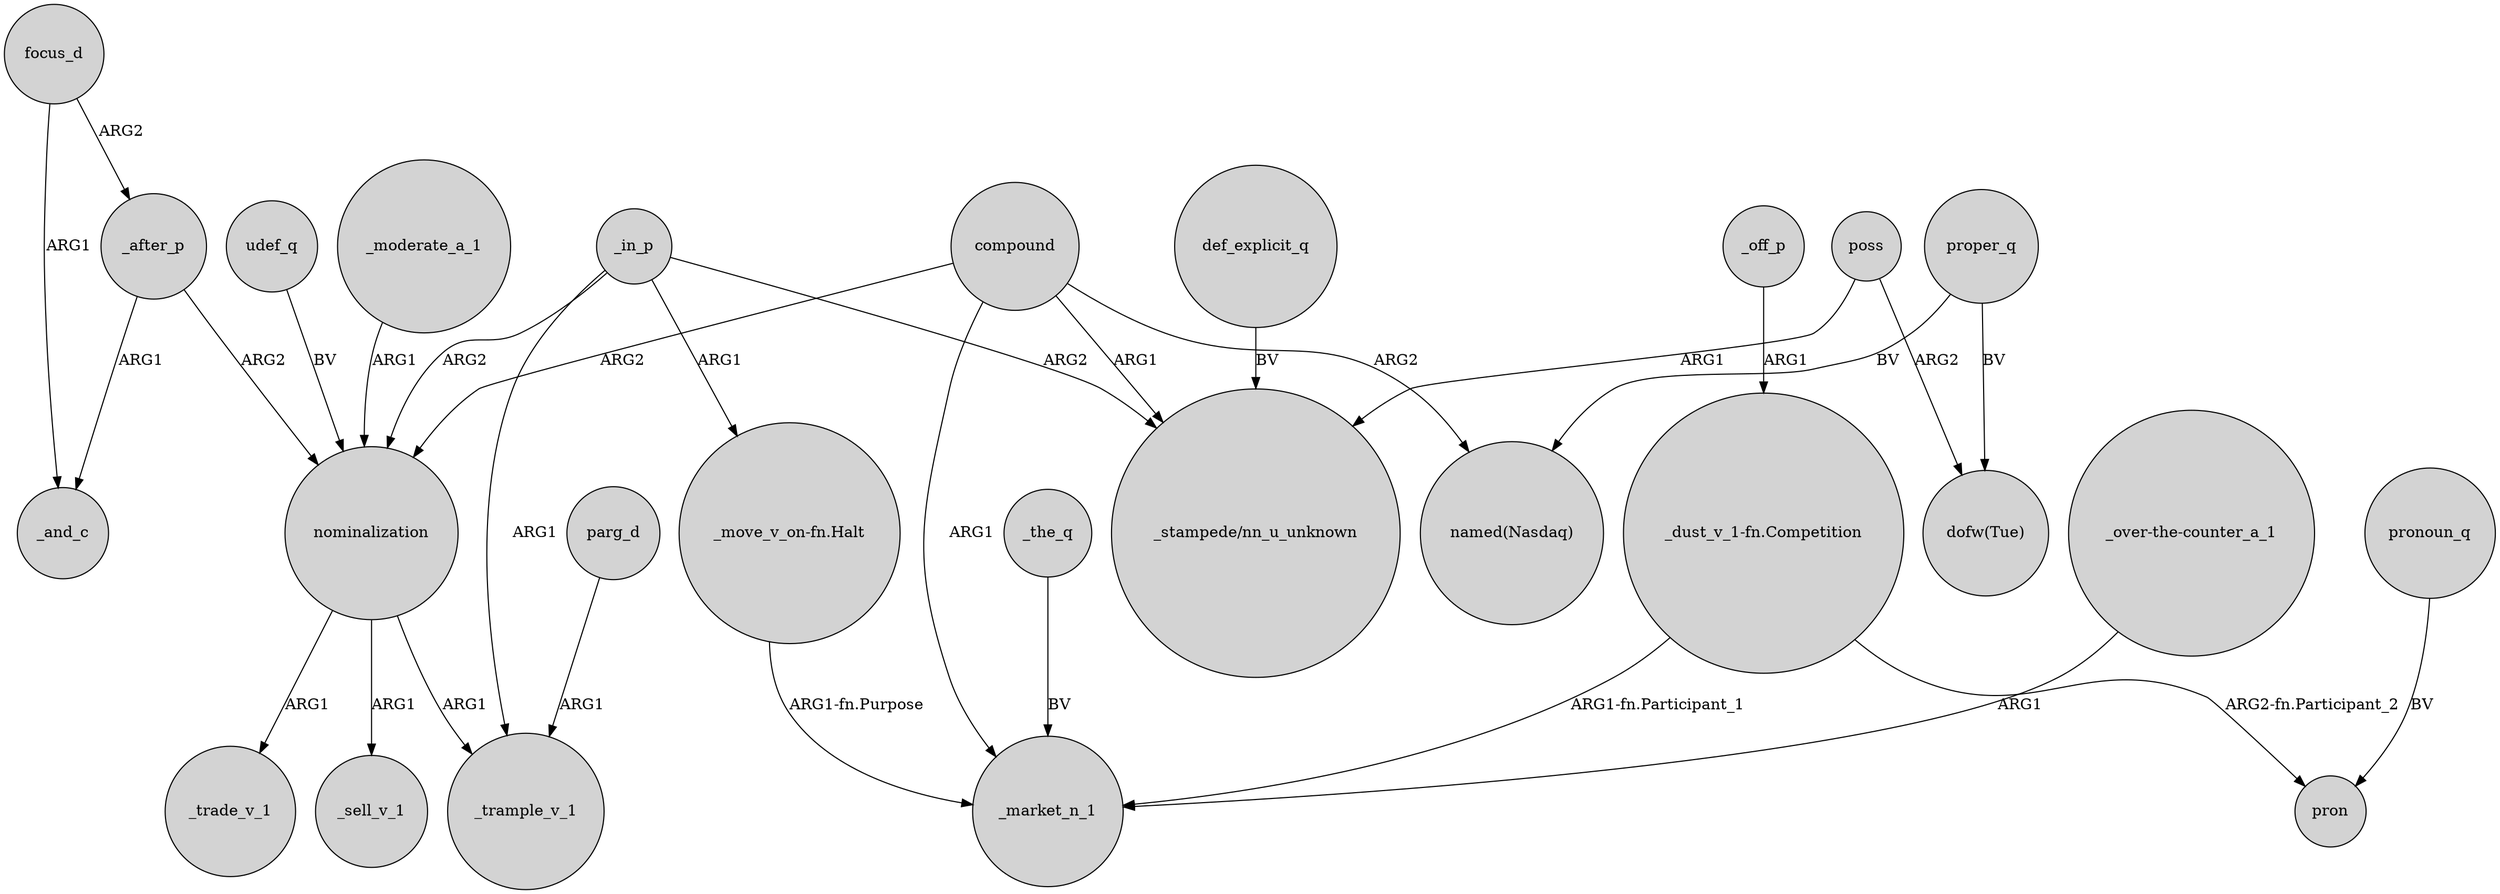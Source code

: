 digraph {
	node [shape=circle style=filled]
	_in_p -> _trample_v_1 [label=ARG1]
	proper_q -> "named(Nasdaq)" [label=BV]
	_moderate_a_1 -> nominalization [label=ARG1]
	udef_q -> nominalization [label=BV]
	_after_p -> _and_c [label=ARG1]
	_in_p -> "_stampede/nn_u_unknown" [label=ARG2]
	_the_q -> _market_n_1 [label=BV]
	nominalization -> _trample_v_1 [label=ARG1]
	"_move_v_on-fn.Halt" -> _market_n_1 [label="ARG1-fn.Purpose"]
	compound -> nominalization [label=ARG2]
	_after_p -> nominalization [label=ARG2]
	pronoun_q -> pron [label=BV]
	parg_d -> _trample_v_1 [label=ARG1]
	poss -> "_stampede/nn_u_unknown" [label=ARG1]
	_in_p -> "_move_v_on-fn.Halt" [label=ARG1]
	"_over-the-counter_a_1" -> _market_n_1 [label=ARG1]
	_off_p -> "_dust_v_1-fn.Competition" [label=ARG1]
	focus_d -> _and_c [label=ARG1]
	poss -> "dofw(Tue)" [label=ARG2]
	focus_d -> _after_p [label=ARG2]
	nominalization -> _sell_v_1 [label=ARG1]
	proper_q -> "dofw(Tue)" [label=BV]
	def_explicit_q -> "_stampede/nn_u_unknown" [label=BV]
	"_dust_v_1-fn.Competition" -> pron [label="ARG2-fn.Participant_2"]
	"_dust_v_1-fn.Competition" -> _market_n_1 [label="ARG1-fn.Participant_1"]
	compound -> _market_n_1 [label=ARG1]
	_in_p -> nominalization [label=ARG2]
	compound -> "named(Nasdaq)" [label=ARG2]
	compound -> "_stampede/nn_u_unknown" [label=ARG1]
	nominalization -> _trade_v_1 [label=ARG1]
}
